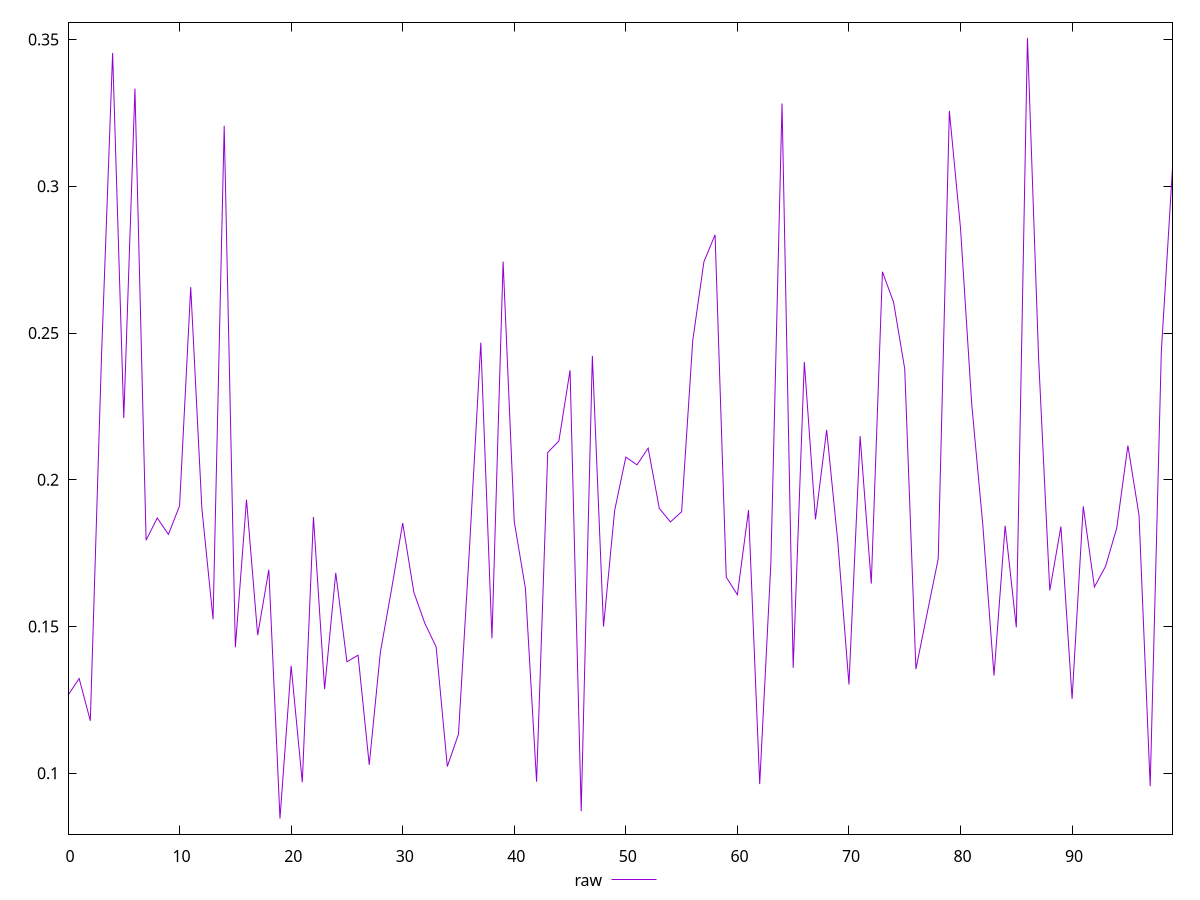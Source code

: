 reset

$raw <<EOF
0 0.12657605297060728
1 0.13226439129921108
2 0.11787519309676146
3 0.2416988337575018
4 0.34540412795052367
5 0.22103289795663655
6 0.3333077168288239
7 0.1793953667044737
8 0.1869798922425289
9 0.18137749912299886
10 0.19110493487955124
11 0.26563121952015945
12 0.19019252488695987
13 0.15247305610354978
14 0.32063017902207025
15 0.14292125494884803
16 0.19319253425486035
17 0.1470341031765563
18 0.1693356088164381
19 0.08456747279709283
20 0.1365988686006345
21 0.09691409152773017
22 0.18731788925252815
23 0.12864591777315668
24 0.16824624003161362
25 0.13797771325818428
26 0.14023281156447873
27 0.10288504031864834
28 0.14123876445270236
29 0.16266425018220065
30 0.1852362310112656
31 0.16164160219753781
32 0.15093181493955482
33 0.14302832593977569
34 0.10228374584775679
35 0.1133176460484106
36 0.17759268283961682
37 0.24670035213750854
38 0.145990735368686
39 0.2743434054858205
40 0.1857124389578844
41 0.16297970532190573
42 0.09710134617291404
43 0.209292976992683
44 0.21322610464441769
45 0.2373330265788578
46 0.08711165324190608
47 0.24218473902465232
48 0.1499691142413591
49 0.18957830205471113
50 0.20772231350555526
51 0.20508743550367461
52 0.2107794490451892
53 0.19026041465940707
54 0.18563128107823762
55 0.18910531027757535
56 0.24747145456398534
57 0.2743079055227328
58 0.2834699943627596
59 0.1668057570215135
60 0.1608235517406743
61 0.18966554767059787
62 0.09628948584063281
63 0.17141202284386695
64 0.32820015289818877
65 0.13592192835035408
66 0.2401312125484793
67 0.1865015238437639
68 0.21697466330832021
69 0.17883913667932616
70 0.13023261084416457
71 0.21487410245601027
72 0.16463458718097054
73 0.27086472150397
74 0.2604766393736109
75 0.2377575440955868
76 0.13546597234157298
77 0.1543272742048805
78 0.1730425749118133
79 0.3256813764036248
80 0.28569672588347117
81 0.225910370709997
82 0.1845152193562453
83 0.13327990831319114
84 0.18435294657023765
85 0.1497061130121655
86 0.35055871960559043
87 0.24135842884458059
88 0.1622809331511867
89 0.18405768159027164
90 0.12534790297801207
91 0.1909352722926599
92 0.16347390702811535
93 0.1704902189901252
94 0.18351249105318662
95 0.21165501230569475
96 0.18793460648386084
97 0.09559365619017866
98 0.24377635957002547
99 0.3061437422431908
EOF

set key outside below
set xrange [0:99]
set yrange [0.07924764786092288:0.3558785445417604]
set trange [0.07924764786092288:0.3558785445417604]
set terminal svg size 640, 500 enhanced background rgb 'white'
set output "report_00015_2021-02-09T16-11-33.973Z/meta/pScore/samples/pages/raw/values.svg"

plot $raw title "raw" with line

reset
